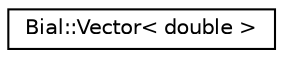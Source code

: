 digraph "Graphical Class Hierarchy"
{
  edge [fontname="Helvetica",fontsize="10",labelfontname="Helvetica",labelfontsize="10"];
  node [fontname="Helvetica",fontsize="10",shape=record];
  rankdir="LR";
  Node1 [label="Bial::Vector\< double \>",height=0.2,width=0.4,color="black", fillcolor="white", style="filled",URL="$class_bial_1_1_vector.html"];
}
